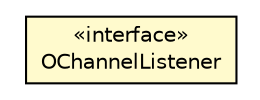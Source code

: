 #!/usr/local/bin/dot
#
# Class diagram 
# Generated by UMLGraph version R5_6-24-gf6e263 (http://www.umlgraph.org/)
#

digraph G {
	edge [fontname="Helvetica",fontsize=10,labelfontname="Helvetica",labelfontsize=10];
	node [fontname="Helvetica",fontsize=10,shape=plaintext];
	nodesep=0.25;
	ranksep=0.5;
	// com.orientechnologies.orient.enterprise.channel.binary.OChannelListener
	c846870 [label=<<table title="com.orientechnologies.orient.enterprise.channel.binary.OChannelListener" border="0" cellborder="1" cellspacing="0" cellpadding="2" port="p" bgcolor="lemonChiffon" href="./OChannelListener.html">
		<tr><td><table border="0" cellspacing="0" cellpadding="1">
<tr><td align="center" balign="center"> &#171;interface&#187; </td></tr>
<tr><td align="center" balign="center"> OChannelListener </td></tr>
		</table></td></tr>
		</table>>, URL="./OChannelListener.html", fontname="Helvetica", fontcolor="black", fontsize=10.0];
}

